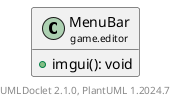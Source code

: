@startuml
    set namespaceSeparator none
    hide empty fields
    hide empty methods

    class "<size:14>MenuBar\n<size:10>game.editor" as game.editor.MenuBar [[MenuBar.html]] {
        +imgui(): void
    }

    center footer UMLDoclet 2.1.0, PlantUML %version()
@enduml
